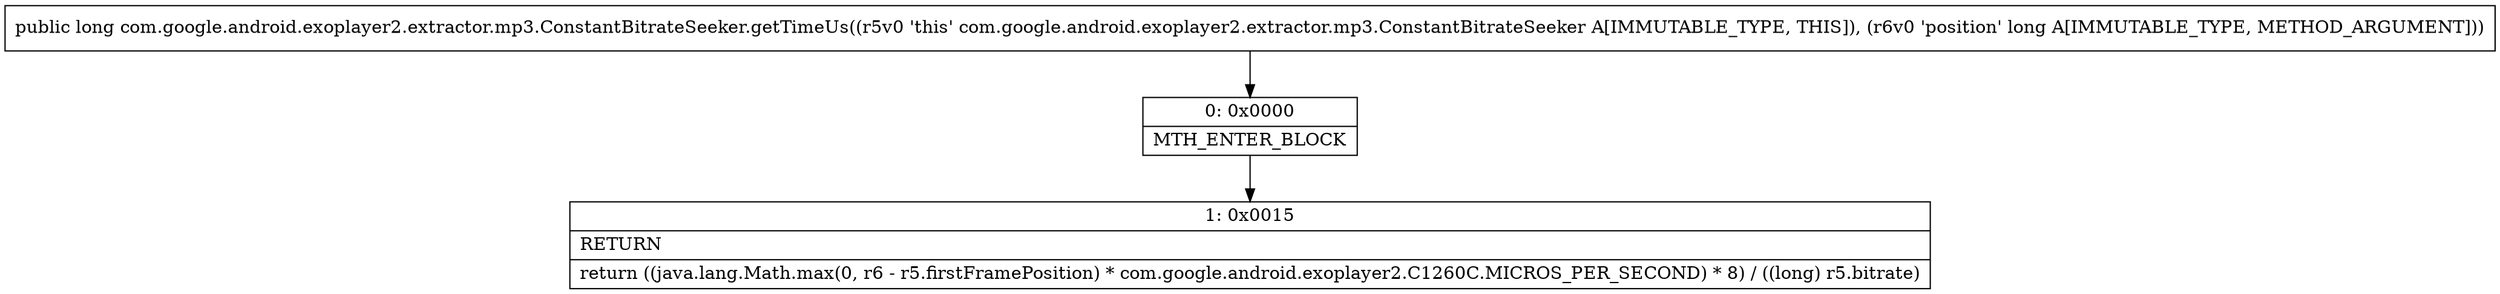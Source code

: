 digraph "CFG forcom.google.android.exoplayer2.extractor.mp3.ConstantBitrateSeeker.getTimeUs(J)J" {
Node_0 [shape=record,label="{0\:\ 0x0000|MTH_ENTER_BLOCK\l}"];
Node_1 [shape=record,label="{1\:\ 0x0015|RETURN\l|return ((java.lang.Math.max(0, r6 \- r5.firstFramePosition) * com.google.android.exoplayer2.C1260C.MICROS_PER_SECOND) * 8) \/ ((long) r5.bitrate)\l}"];
MethodNode[shape=record,label="{public long com.google.android.exoplayer2.extractor.mp3.ConstantBitrateSeeker.getTimeUs((r5v0 'this' com.google.android.exoplayer2.extractor.mp3.ConstantBitrateSeeker A[IMMUTABLE_TYPE, THIS]), (r6v0 'position' long A[IMMUTABLE_TYPE, METHOD_ARGUMENT])) }"];
MethodNode -> Node_0;
Node_0 -> Node_1;
}

